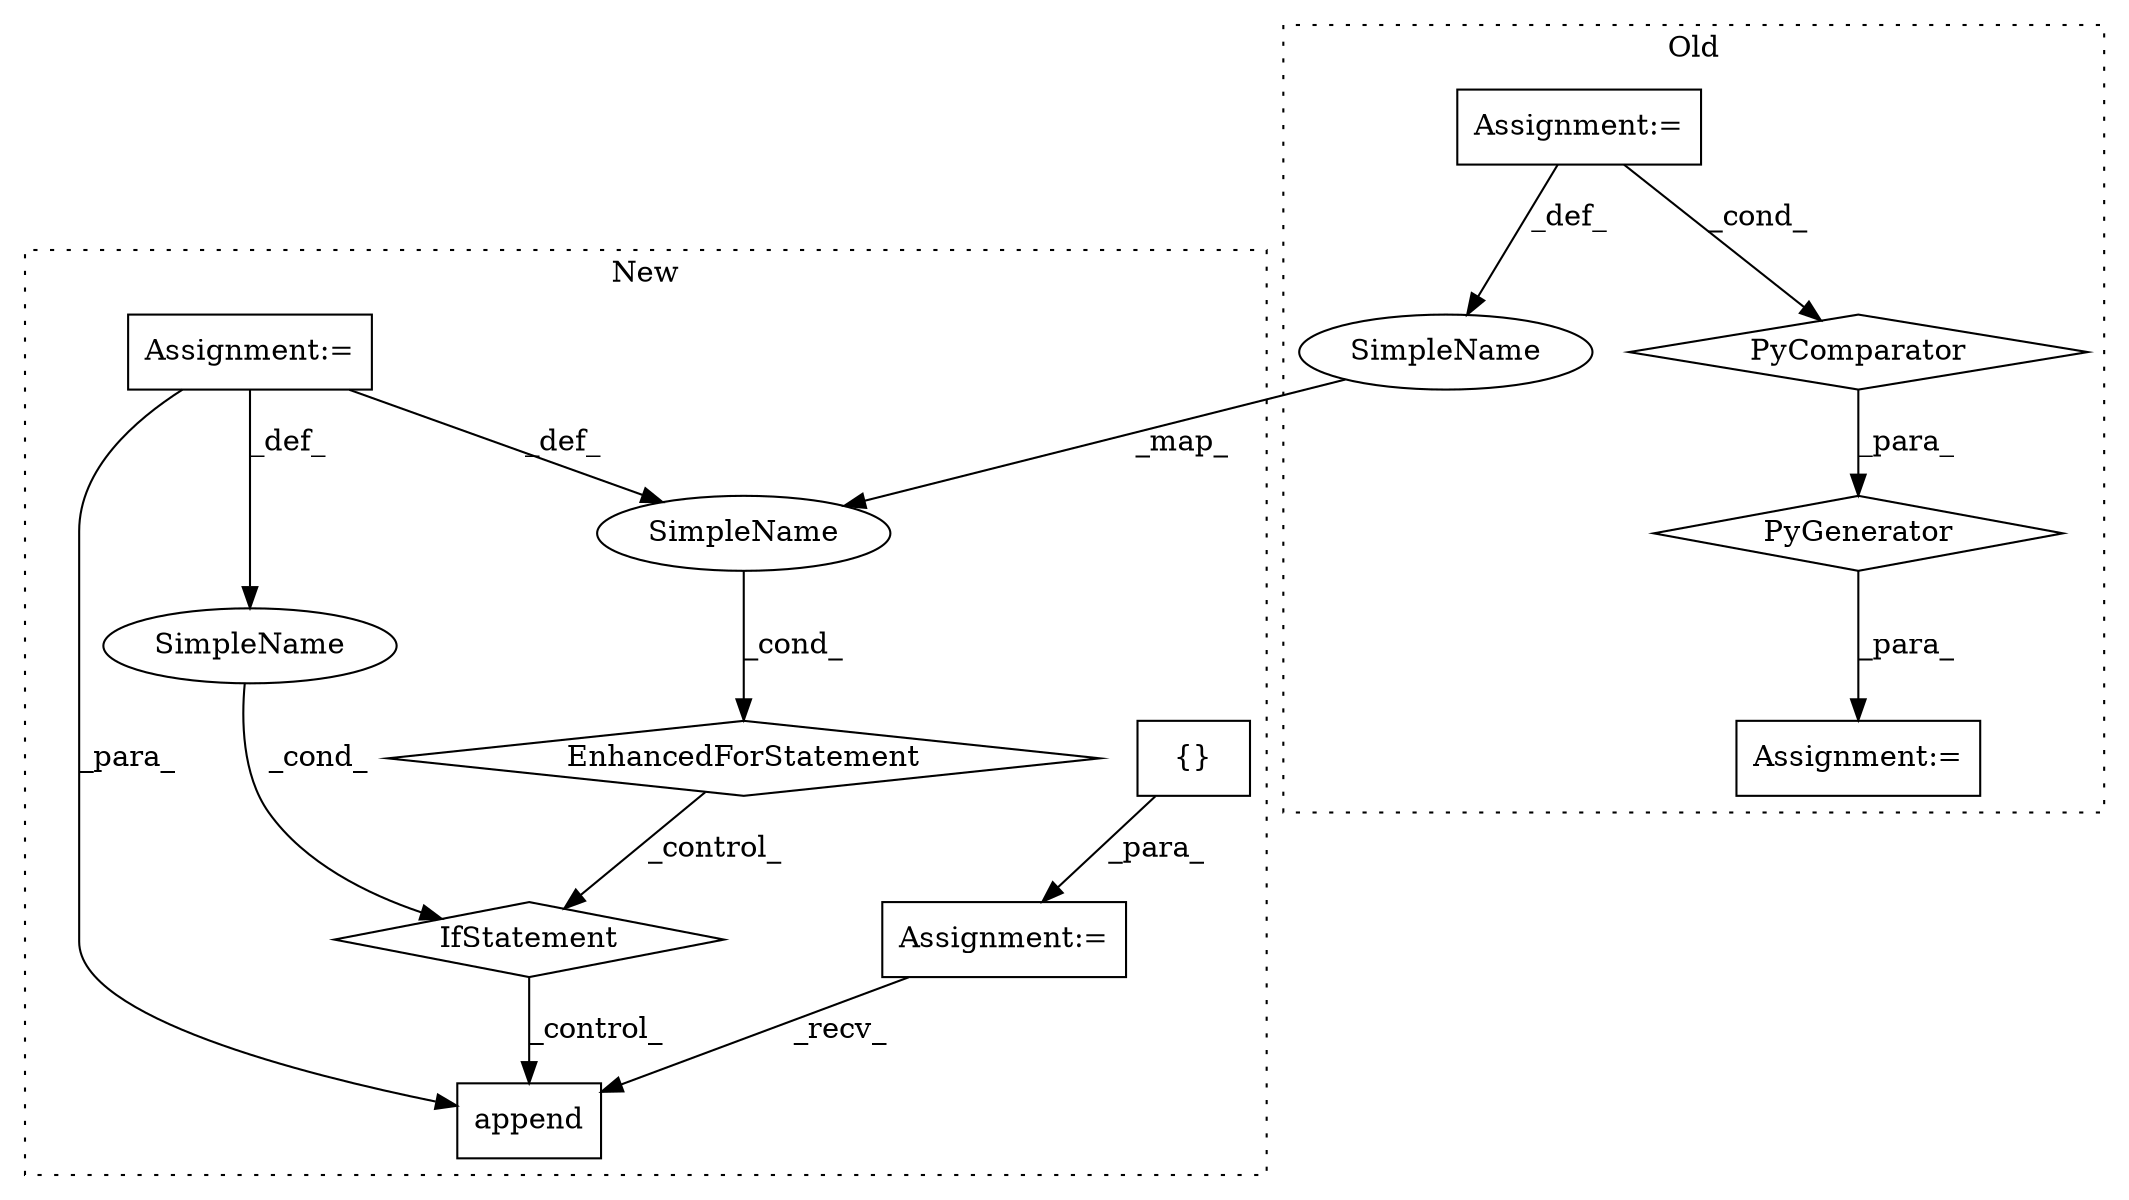 digraph G {
subgraph cluster0 {
1 [label="PyGenerator" a="107" s="1838" l="132" shape="diamond"];
3 [label="PyComparator" a="113" s="1929" l="30" shape="diamond"];
4 [label="Assignment:=" a="7" s="1929" l="30" shape="box"];
6 [label="Assignment:=" a="7" s="1816" l="1" shape="box"];
10 [label="SimpleName" a="42" s="1932" l="1" shape="ellipse"];
label = "Old";
style="dotted";
}
subgraph cluster1 {
2 [label="{}" a="4" s="3766" l="2" shape="box"];
5 [label="Assignment:=" a="7" s="3739" l="1" shape="box"];
7 [label="append" a="32" s="4052,4093" l="18,2" shape="box"];
8 [label="EnhancedForStatement" a="70" s="3774,3842" l="53,2" shape="diamond"];
9 [label="SimpleName" a="42" s="3834" l="1" shape="ellipse"];
11 [label="Assignment:=" a="7" s="3705" l="1" shape="box"];
12 [label="IfStatement" a="25" s="3906,3957" l="4,2" shape="diamond"];
13 [label="SimpleName" a="42" s="" l="" shape="ellipse"];
label = "New";
style="dotted";
}
1 -> 6 [label="_para_"];
2 -> 5 [label="_para_"];
3 -> 1 [label="_para_"];
4 -> 3 [label="_cond_"];
4 -> 10 [label="_def_"];
5 -> 7 [label="_recv_"];
8 -> 12 [label="_control_"];
9 -> 8 [label="_cond_"];
10 -> 9 [label="_map_"];
11 -> 7 [label="_para_"];
11 -> 13 [label="_def_"];
11 -> 9 [label="_def_"];
12 -> 7 [label="_control_"];
13 -> 12 [label="_cond_"];
}